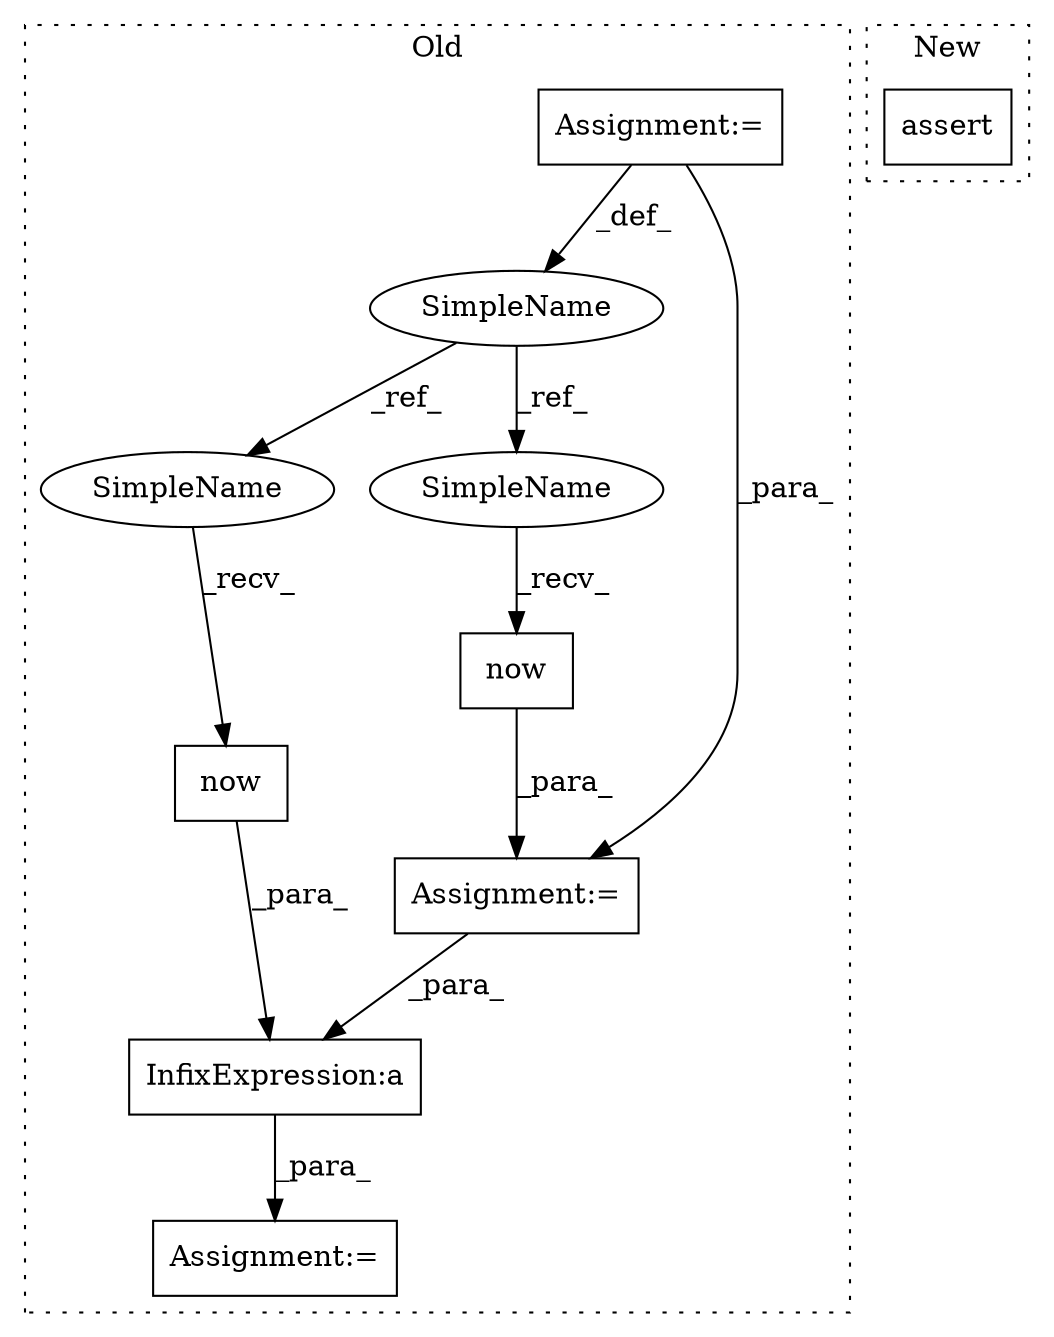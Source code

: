 digraph G {
subgraph cluster0 {
1 [label="now" a="32" s="6941" l="5" shape="box"];
3 [label="Assignment:=" a="7" s="6582" l="8" shape="box"];
4 [label="SimpleName" a="42" s="6582" l="8" shape="ellipse"];
5 [label="now" a="32" s="6870" l="5" shape="box"];
6 [label="Assignment:=" a="7" s="6860" l="1" shape="box"];
7 [label="InfixExpression:a" a="27" s="6946" l="3" shape="box"];
8 [label="Assignment:=" a="7" s="6930" l="1" shape="box"];
9 [label="SimpleName" a="42" s="6932" l="8" shape="ellipse"];
10 [label="SimpleName" a="42" s="6861" l="8" shape="ellipse"];
label = "Old";
style="dotted";
}
subgraph cluster1 {
2 [label="assert" a="32" s="7773,7838" l="11,1" shape="box"];
label = "New";
style="dotted";
}
1 -> 7 [label="_para_"];
3 -> 4 [label="_def_"];
3 -> 6 [label="_para_"];
4 -> 10 [label="_ref_"];
4 -> 9 [label="_ref_"];
5 -> 6 [label="_para_"];
6 -> 7 [label="_para_"];
7 -> 8 [label="_para_"];
9 -> 1 [label="_recv_"];
10 -> 5 [label="_recv_"];
}